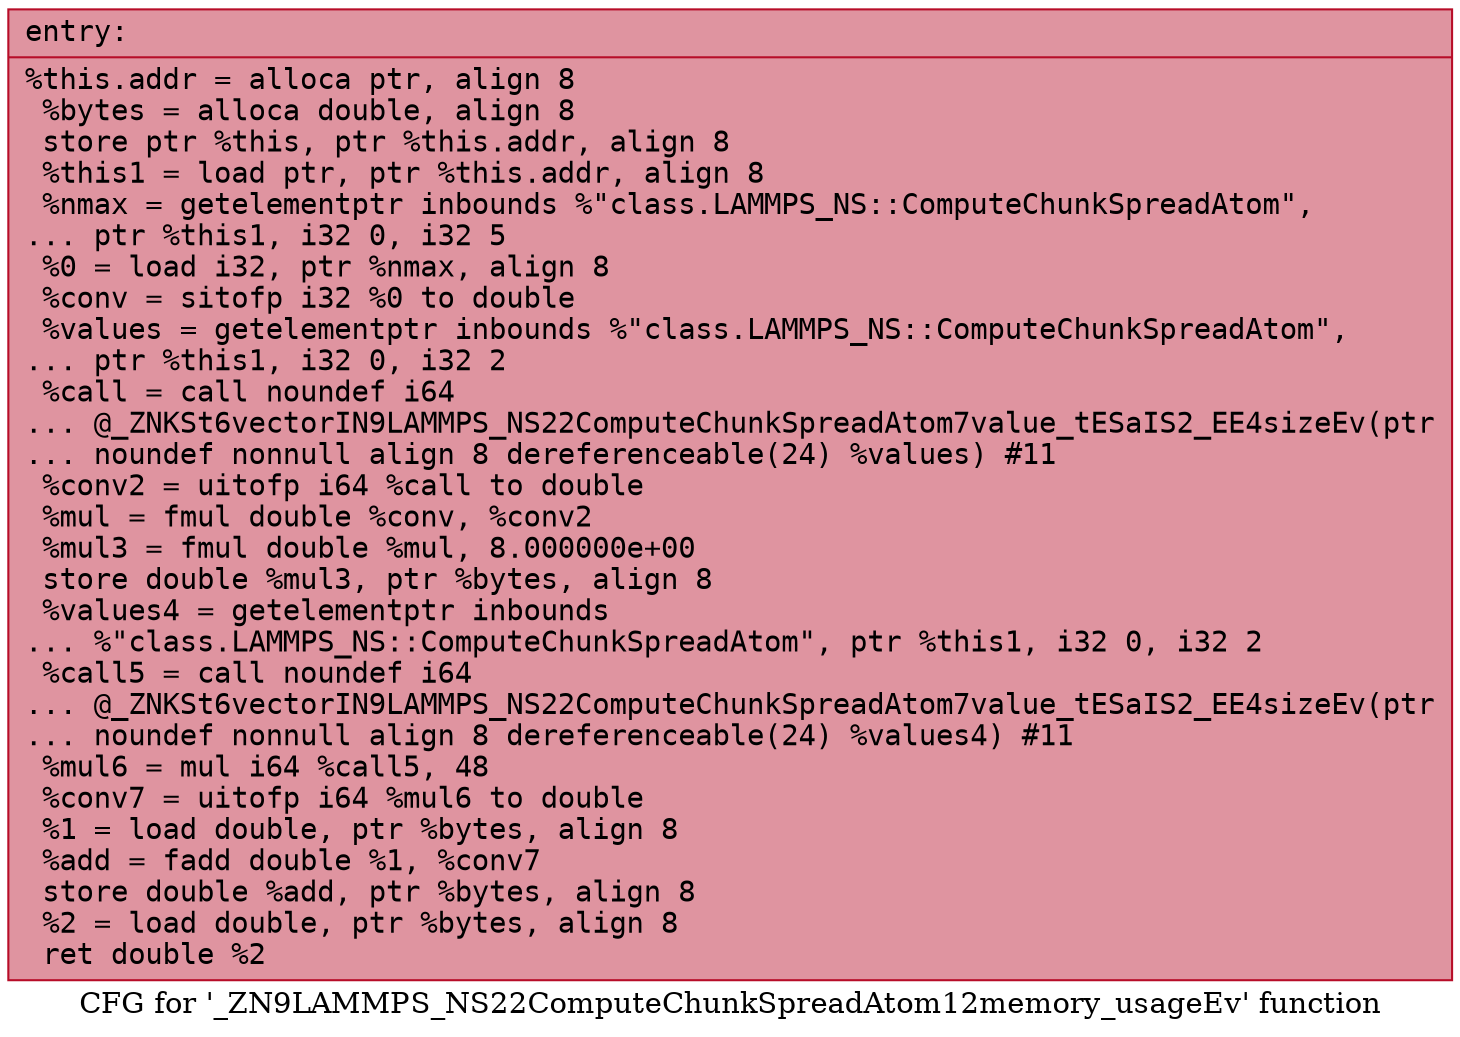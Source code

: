 digraph "CFG for '_ZN9LAMMPS_NS22ComputeChunkSpreadAtom12memory_usageEv' function" {
	label="CFG for '_ZN9LAMMPS_NS22ComputeChunkSpreadAtom12memory_usageEv' function";

	Node0x55a8964644c0 [shape=record,color="#b70d28ff", style=filled, fillcolor="#b70d2870" fontname="Courier",label="{entry:\l|  %this.addr = alloca ptr, align 8\l  %bytes = alloca double, align 8\l  store ptr %this, ptr %this.addr, align 8\l  %this1 = load ptr, ptr %this.addr, align 8\l  %nmax = getelementptr inbounds %\"class.LAMMPS_NS::ComputeChunkSpreadAtom\",\l... ptr %this1, i32 0, i32 5\l  %0 = load i32, ptr %nmax, align 8\l  %conv = sitofp i32 %0 to double\l  %values = getelementptr inbounds %\"class.LAMMPS_NS::ComputeChunkSpreadAtom\",\l... ptr %this1, i32 0, i32 2\l  %call = call noundef i64\l... @_ZNKSt6vectorIN9LAMMPS_NS22ComputeChunkSpreadAtom7value_tESaIS2_EE4sizeEv(ptr\l... noundef nonnull align 8 dereferenceable(24) %values) #11\l  %conv2 = uitofp i64 %call to double\l  %mul = fmul double %conv, %conv2\l  %mul3 = fmul double %mul, 8.000000e+00\l  store double %mul3, ptr %bytes, align 8\l  %values4 = getelementptr inbounds\l... %\"class.LAMMPS_NS::ComputeChunkSpreadAtom\", ptr %this1, i32 0, i32 2\l  %call5 = call noundef i64\l... @_ZNKSt6vectorIN9LAMMPS_NS22ComputeChunkSpreadAtom7value_tESaIS2_EE4sizeEv(ptr\l... noundef nonnull align 8 dereferenceable(24) %values4) #11\l  %mul6 = mul i64 %call5, 48\l  %conv7 = uitofp i64 %mul6 to double\l  %1 = load double, ptr %bytes, align 8\l  %add = fadd double %1, %conv7\l  store double %add, ptr %bytes, align 8\l  %2 = load double, ptr %bytes, align 8\l  ret double %2\l}"];
}
